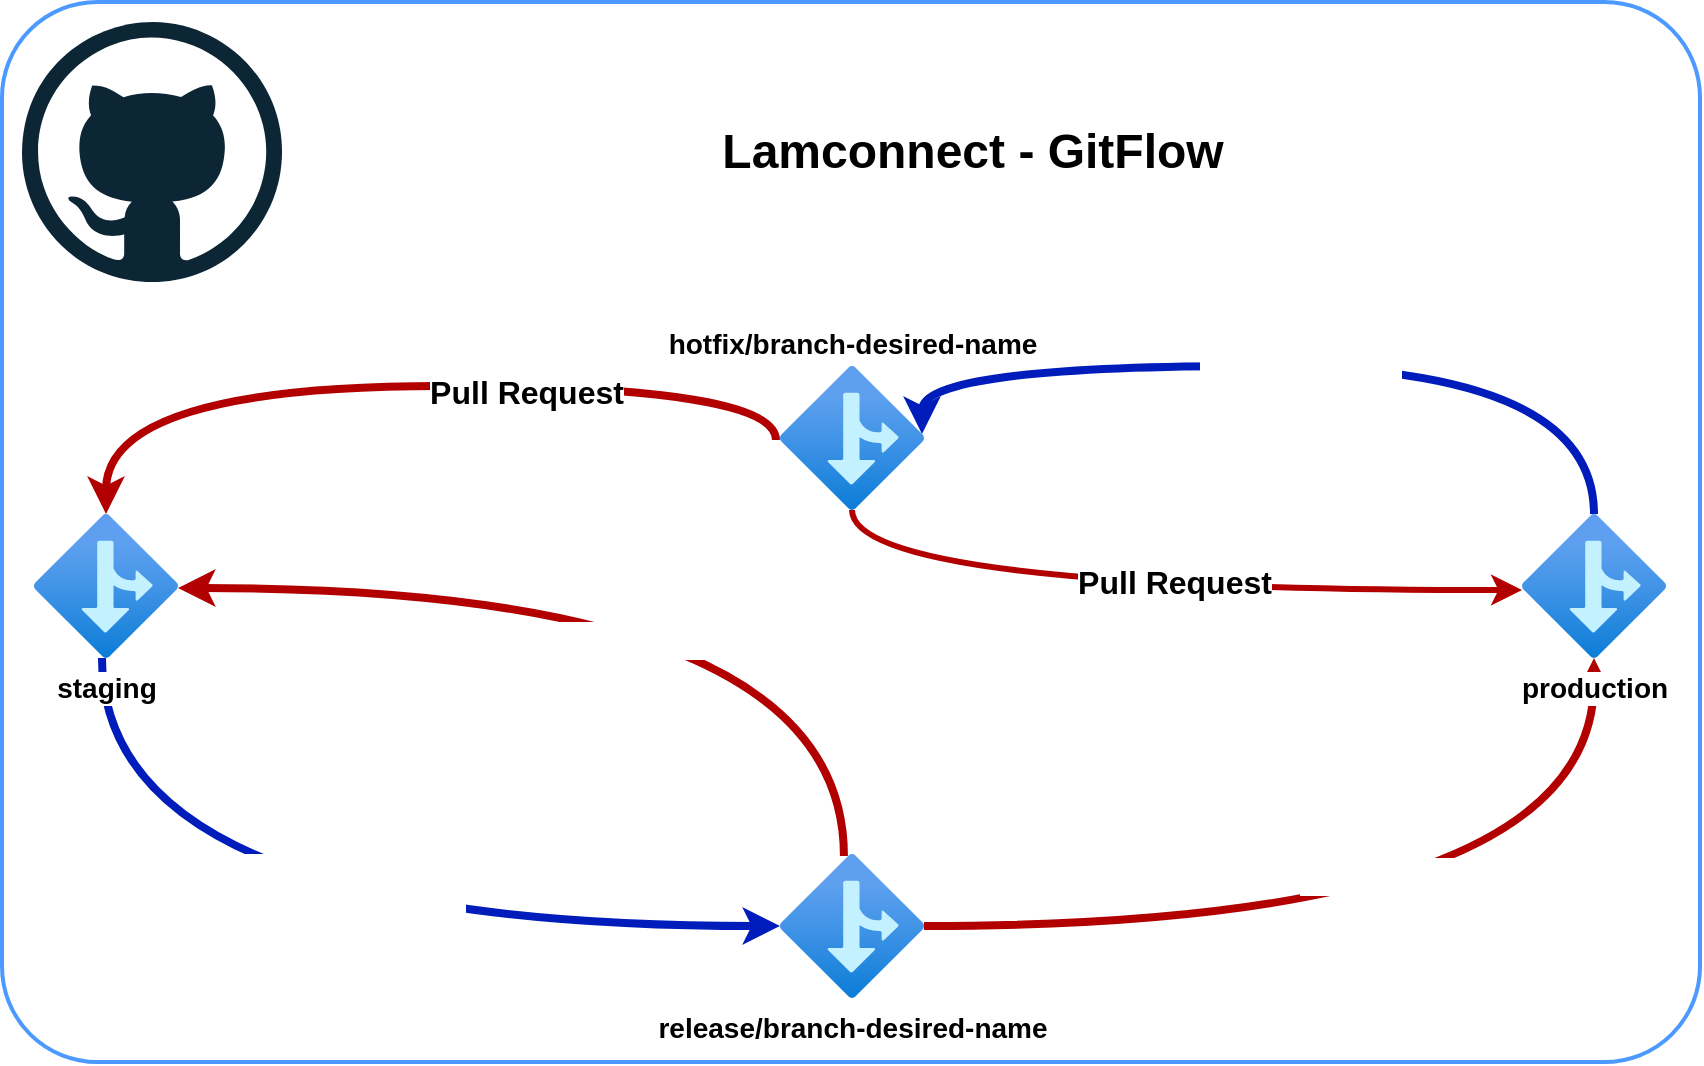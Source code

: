 <mxfile>
    <diagram id="x0BtyvZVrxKZbPXkuf4U" name="Page-1">
        <mxGraphModel dx="3108" dy="840" grid="0" gridSize="10" guides="1" tooltips="1" connect="1" arrows="1" fold="1" page="0" pageScale="1" pageWidth="850" pageHeight="1100" math="0" shadow="0">
            <root>
                <mxCell id="0"/>
                <mxCell id="1" parent="0"/>
                <mxCell id="29" value="" style="rounded=1;arcSize=9;align=left;spacingLeft=5;strokeColor=#4C9AFF;html=1;strokeWidth=2;fontSize=12" parent="1" vertex="1">
                    <mxGeometry width="849" height="530" as="geometry"/>
                </mxCell>
                <mxCell id="2" value="" style="dashed=0;outlineConnect=0;html=1;align=center;labelPosition=center;verticalLabelPosition=bottom;verticalAlign=top;shape=mxgraph.weblogos.github" parent="1" vertex="1">
                    <mxGeometry x="10" y="10" width="130" height="130" as="geometry"/>
                </mxCell>
                <mxCell id="24" style="edgeStyle=orthogonalEdgeStyle;curved=1;rounded=0;orthogonalLoop=1;jettySize=auto;html=1;entryX=0.986;entryY=0.472;entryDx=0;entryDy=0;entryPerimeter=0;startArrow=none;startFill=0;endArrow=classic;endFill=1;exitX=0.5;exitY=0;exitDx=0;exitDy=0;exitPerimeter=0;fillColor=#0050ef;strokeColor=#001DBC;strokeWidth=4;" parent="1" source="3" target="23" edge="1">
                    <mxGeometry relative="1" as="geometry">
                        <Array as="points">
                            <mxPoint x="796" y="182"/>
                            <mxPoint x="460" y="182"/>
                        </Array>
                    </mxGeometry>
                </mxCell>
                <mxCell id="52" value="start new&lt;br style=&quot;font-size: 16px;&quot;&gt;hotfix branch" style="edgeLabel;html=1;align=center;verticalAlign=middle;resizable=0;points=[];fontColor=#FFFFFF;fontSize=16;fontStyle=1" parent="24" vertex="1" connectable="0">
                    <mxGeometry x="-0.004" y="-1" relative="1" as="geometry">
                        <mxPoint as="offset"/>
                    </mxGeometry>
                </mxCell>
                <mxCell id="21" style="edgeStyle=orthogonalEdgeStyle;curved=1;rounded=0;orthogonalLoop=1;jettySize=auto;html=1;fillColor=#e51400;strokeColor=#B20000;strokeWidth=4;" parent="1" source="4" target="3" edge="1">
                    <mxGeometry relative="1" as="geometry"/>
                </mxCell>
                <mxCell id="31" value="Pull Request" style="edgeLabel;html=1;align=center;verticalAlign=middle;resizable=0;points=[];fontColor=#FFFFFF;fontSize=16;fontStyle=1" parent="21" vertex="1" connectable="0">
                    <mxGeometry x="0.006" y="25" relative="1" as="geometry">
                        <mxPoint as="offset"/>
                    </mxGeometry>
                </mxCell>
                <mxCell id="22" style="edgeStyle=orthogonalEdgeStyle;curved=1;rounded=0;orthogonalLoop=1;jettySize=auto;html=1;entryX=0.472;entryY=1;entryDx=0;entryDy=0;entryPerimeter=0;startArrow=classic;startFill=1;endArrow=none;endFill=0;strokeWidth=4;fillColor=#0050ef;strokeColor=#001DBC;" parent="1" source="4" target="17" edge="1">
                    <mxGeometry relative="1" as="geometry"/>
                </mxCell>
                <mxCell id="30" value="start new &lt;br style=&quot;font-size: 16px;&quot;&gt;release branch" style="edgeLabel;html=1;align=center;verticalAlign=middle;resizable=0;points=[];fontColor=#FFFFFF;fontSize=16;fontStyle=1" parent="22" vertex="1" connectable="0">
                    <mxGeometry x="-0.095" y="-17" relative="1" as="geometry">
                        <mxPoint as="offset"/>
                    </mxGeometry>
                </mxCell>
                <mxCell id="33" style="edgeStyle=orthogonalEdgeStyle;curved=1;rounded=0;orthogonalLoop=1;jettySize=auto;html=1;entryX=1;entryY=0.514;entryDx=0;entryDy=0;entryPerimeter=0;startArrow=none;startFill=0;endArrow=classic;endFill=1;exitX=0.444;exitY=0.014;exitDx=0;exitDy=0;exitPerimeter=0;fillColor=#e51400;strokeColor=#B20000;strokeWidth=4;" parent="1" source="4" target="17" edge="1">
                    <mxGeometry relative="1" as="geometry"/>
                </mxCell>
                <mxCell id="34" value="Pull Request" style="edgeLabel;html=1;align=center;verticalAlign=middle;resizable=0;points=[];fontColor=#FFFFFF;fontSize=16;fontStyle=1" parent="33" vertex="1" connectable="0">
                    <mxGeometry x="0.011" y="26" relative="1" as="geometry">
                        <mxPoint as="offset"/>
                    </mxGeometry>
                </mxCell>
                <mxCell id="25" style="edgeStyle=orthogonalEdgeStyle;curved=1;rounded=0;orthogonalLoop=1;jettySize=auto;html=1;startArrow=none;startFill=0;endArrow=classic;endFill=1;entryX=0;entryY=0.528;entryDx=0;entryDy=0;entryPerimeter=0;fillColor=#e51400;strokeColor=#B20000;strokeWidth=3;" parent="1" source="23" target="3" edge="1">
                    <mxGeometry relative="1" as="geometry">
                        <mxPoint x="560" y="346" as="targetPoint"/>
                        <Array as="points">
                            <mxPoint x="425" y="294"/>
                        </Array>
                    </mxGeometry>
                </mxCell>
                <mxCell id="55" value="Pull Request" style="edgeLabel;html=1;align=center;verticalAlign=middle;resizable=0;points=[];fontSize=16;fontStyle=1" vertex="1" connectable="0" parent="25">
                    <mxGeometry x="0.072" y="4" relative="1" as="geometry">
                        <mxPoint as="offset"/>
                    </mxGeometry>
                </mxCell>
                <mxCell id="27" value="Lamconnect - GitFlow" style="text;strokeColor=none;fillColor=none;html=1;fontSize=24;fontStyle=1;verticalAlign=middle;align=center;" parent="1" vertex="1">
                    <mxGeometry x="130" y="55" width="710" height="40" as="geometry"/>
                </mxCell>
                <mxCell id="3" value="production" style="aspect=fixed;html=1;points=[];align=center;image;fontSize=14;image=img/lib/azure2/general/Branch.svg;fontStyle=1" parent="1" vertex="1">
                    <mxGeometry x="760" y="256" width="72" height="72" as="geometry"/>
                </mxCell>
                <mxCell id="4" value="release/branch-desired-name" style="aspect=fixed;html=1;points=[];align=center;image;fontSize=14;image=img/lib/azure2/general/Branch.svg;fontStyle=1" parent="1" vertex="1">
                    <mxGeometry x="389" y="426" width="72" height="72" as="geometry"/>
                </mxCell>
                <mxCell id="17" value="staging" style="aspect=fixed;html=1;points=[];align=center;image;fontSize=14;image=img/lib/azure2/general/Branch.svg;fontStyle=1" parent="1" vertex="1">
                    <mxGeometry x="16" y="256" width="72" height="72" as="geometry"/>
                </mxCell>
                <mxCell id="53" style="edgeStyle=orthogonalEdgeStyle;rounded=0;orthogonalLoop=1;jettySize=auto;html=1;curved=1;exitX=-0.028;exitY=0.514;exitDx=0;exitDy=0;exitPerimeter=0;strokeWidth=4;fillColor=#e51400;strokeColor=#B20000;" edge="1" parent="1" source="23" target="17">
                    <mxGeometry relative="1" as="geometry">
                        <Array as="points">
                            <mxPoint x="387" y="192"/>
                            <mxPoint x="52" y="192"/>
                        </Array>
                    </mxGeometry>
                </mxCell>
                <mxCell id="54" value="Pull Request" style="edgeLabel;html=1;align=center;verticalAlign=middle;resizable=0;points=[];fontSize=16;fontStyle=1" vertex="1" connectable="0" parent="53">
                    <mxGeometry x="-0.286" y="3" relative="1" as="geometry">
                        <mxPoint as="offset"/>
                    </mxGeometry>
                </mxCell>
                <mxCell id="23" value="hotfix/branch-desired-name" style="aspect=fixed;html=1;points=[];align=center;image;fontSize=14;image=img/lib/azure2/general/Branch.svg;verticalAlign=bottom;labelPosition=center;verticalLabelPosition=top;fontStyle=1" parent="1" vertex="1">
                    <mxGeometry x="389" y="182" width="72" height="72" as="geometry"/>
                </mxCell>
            </root>
        </mxGraphModel>
    </diagram>
</mxfile>